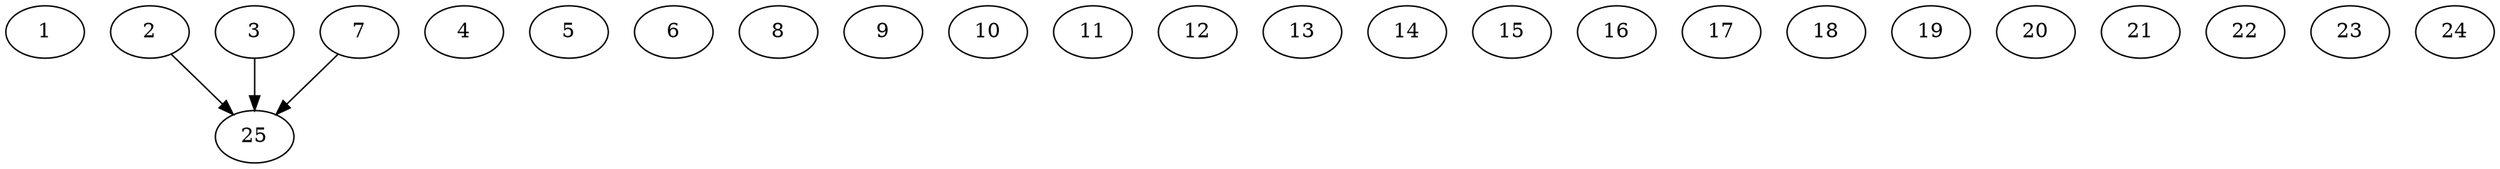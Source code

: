 // DAG automatically generated by daggen at Thu Oct  3 14:00:40 2019
// ./daggen --dot -n 25 --ccr 0.4 --fat 0.9 --regular 0.5 --density 0.7 --mindata 5242880 --maxdata 52428800 
digraph G {
  1 [size="96496640", alpha="0.08", expect_size="38598656"] 
  2 [size="120852480", alpha="0.20", expect_size="48340992"] 
  2 -> 25 [size ="48340992"]
  3 [size="47436800", alpha="0.07", expect_size="18974720"] 
  3 -> 25 [size ="18974720"]
  4 [size="24151040", alpha="0.01", expect_size="9660416"] 
  5 [size="49753600", alpha="0.07", expect_size="19901440"] 
  6 [size="55278080", alpha="0.07", expect_size="22111232"] 
  7 [size="114050560", alpha="0.20", expect_size="45620224"] 
  7 -> 25 [size ="45620224"]
  8 [size="89774080", alpha="0.11", expect_size="35909632"] 
  9 [size="15503360", alpha="0.06", expect_size="6201344"] 
  10 [size="115793920", alpha="0.03", expect_size="46317568"] 
  11 [size="72791040", alpha="0.13", expect_size="29116416"] 
  12 [size="118528000", alpha="0.01", expect_size="47411200"] 
  13 [size="116986880", alpha="0.09", expect_size="46794752"] 
  14 [size="42739200", alpha="0.13", expect_size="17095680"] 
  15 [size="47306240", alpha="0.12", expect_size="18922496"] 
  16 [size="87009280", alpha="0.14", expect_size="34803712"] 
  17 [size="127680000", alpha="0.18", expect_size="51072000"] 
  18 [size="125898240", alpha="0.16", expect_size="50359296"] 
  19 [size="71505920", alpha="0.12", expect_size="28602368"] 
  20 [size="107366400", alpha="0.04", expect_size="42946560"] 
  21 [size="126097920", alpha="0.10", expect_size="50439168"] 
  22 [size="83960320", alpha="0.15", expect_size="33584128"] 
  23 [size="88808960", alpha="0.06", expect_size="35523584"] 
  24 [size="23334400", alpha="0.18", expect_size="9333760"] 
  25 [size="101757440", alpha="0.17", expect_size="40702976"] 
}
